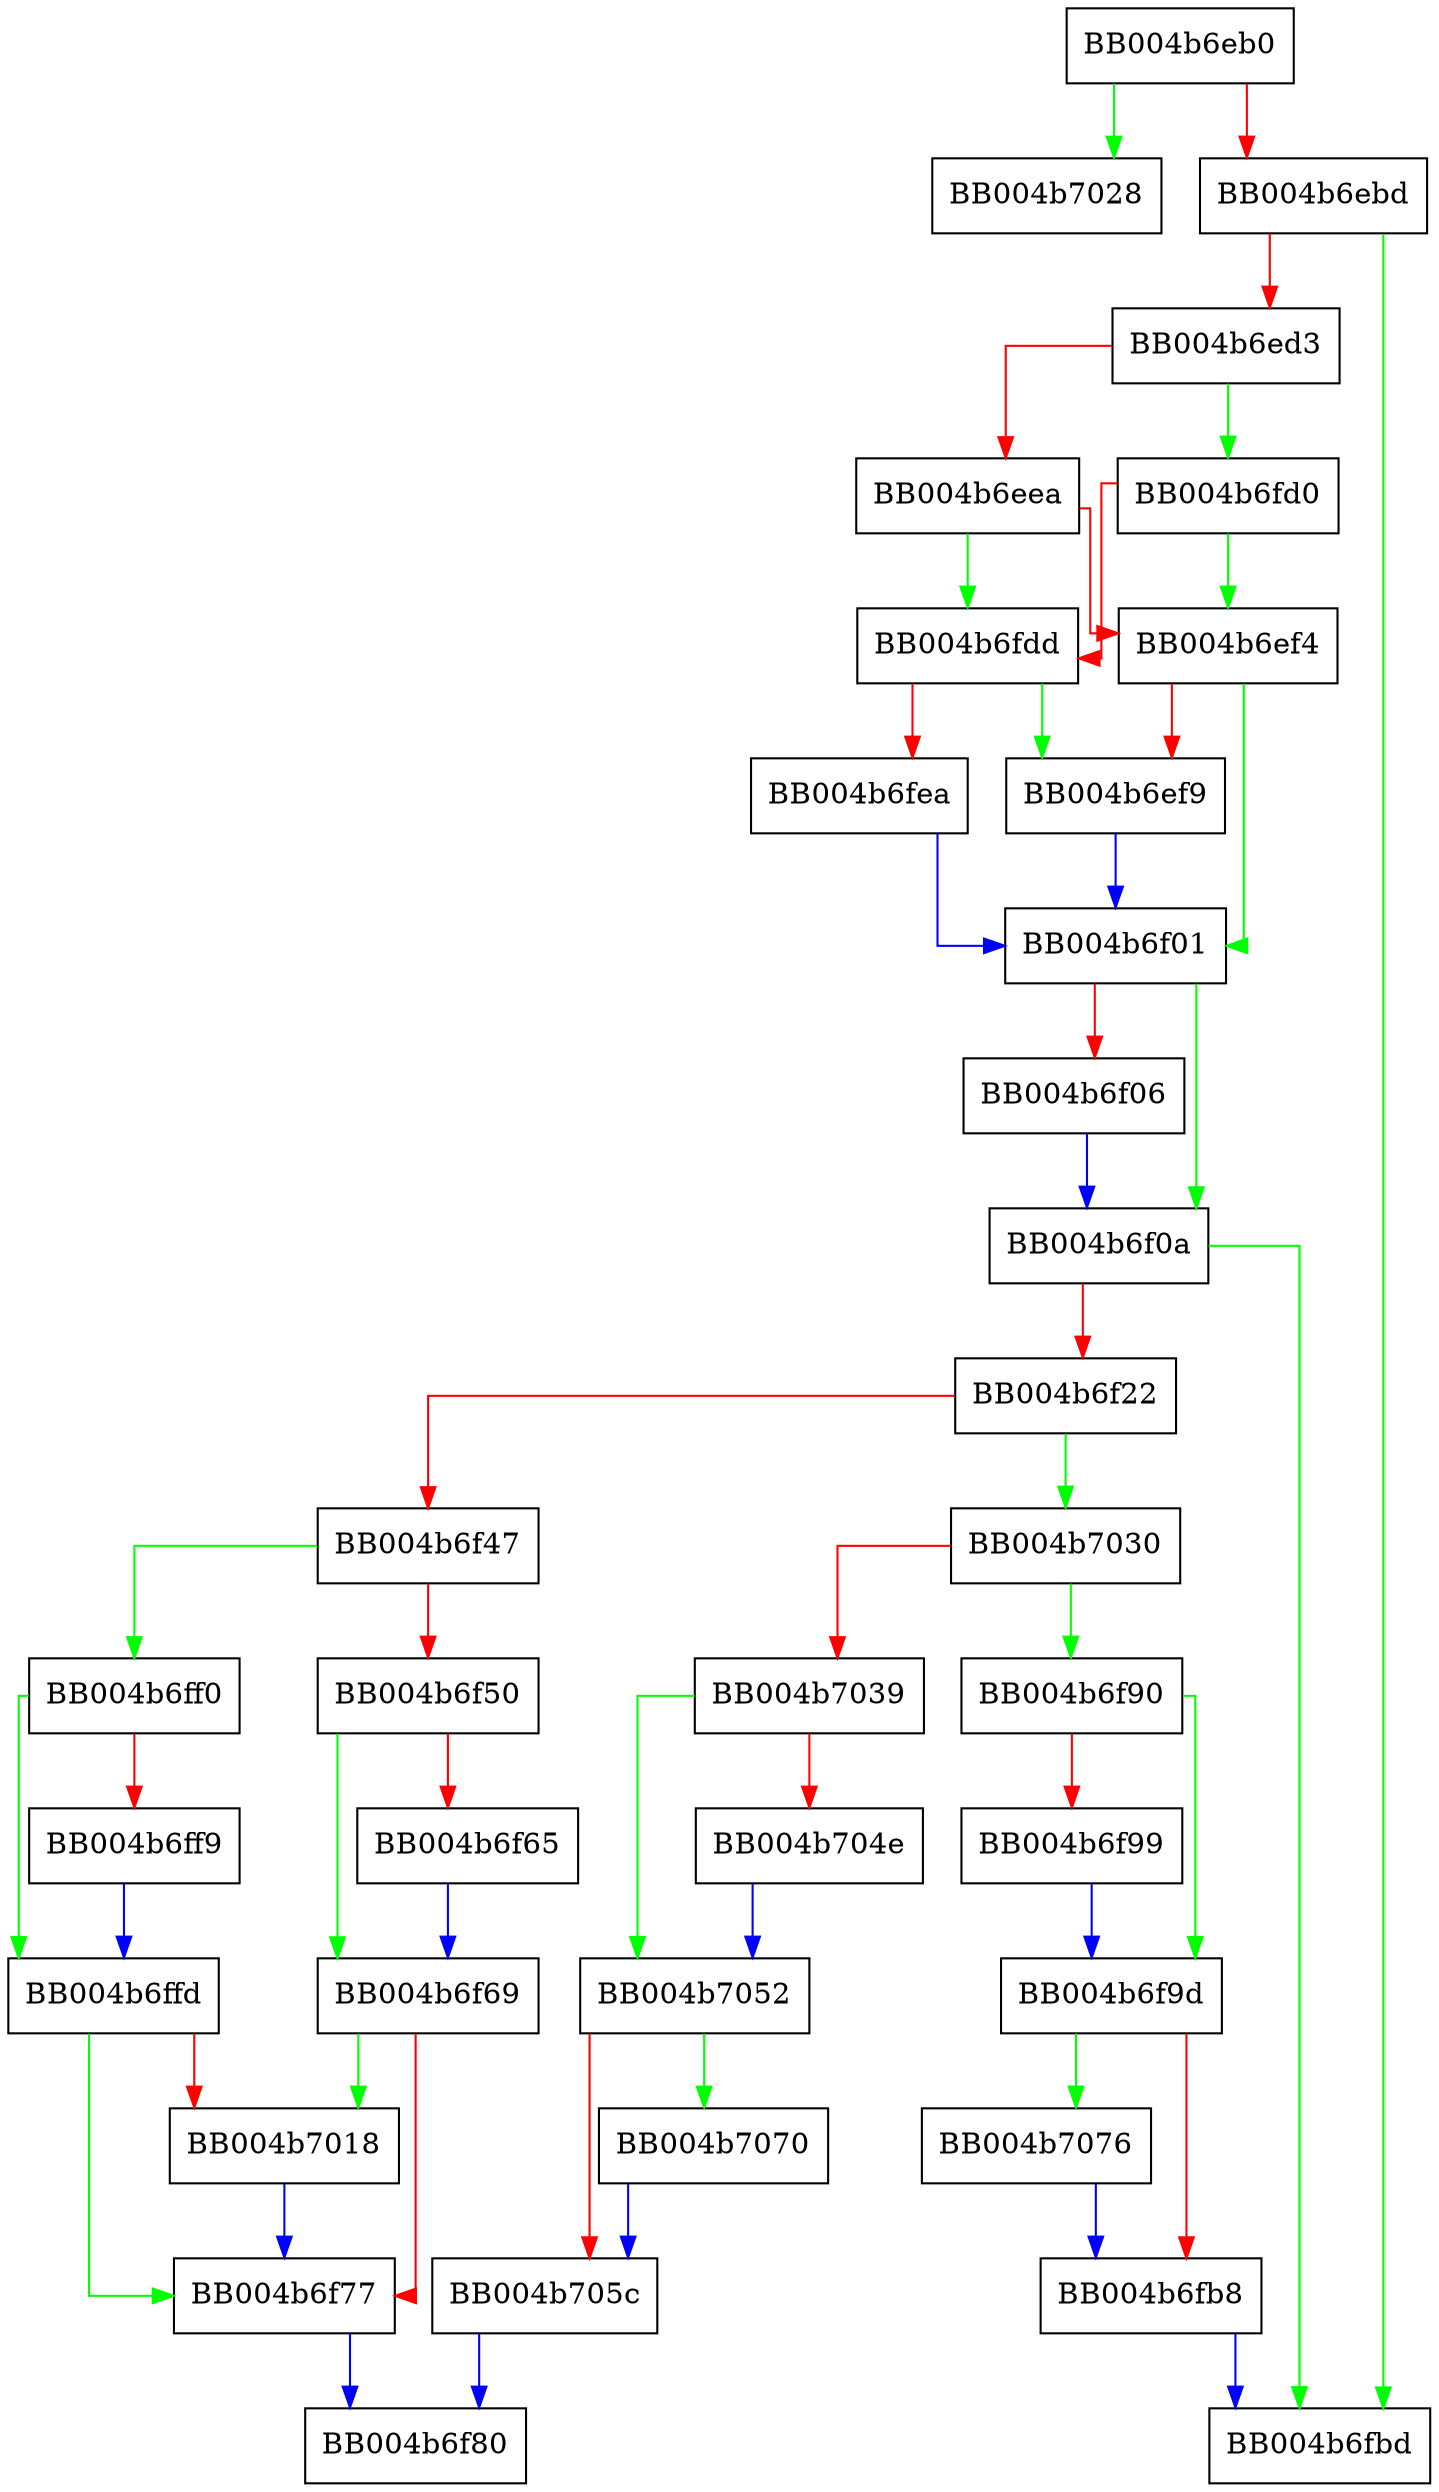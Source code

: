 digraph qrx_resize_rxe {
  node [shape="box"];
  graph [splines=ortho];
  BB004b6eb0 -> BB004b7028 [color="green"];
  BB004b6eb0 -> BB004b6ebd [color="red"];
  BB004b6ebd -> BB004b6fbd [color="green"];
  BB004b6ebd -> BB004b6ed3 [color="red"];
  BB004b6ed3 -> BB004b6fd0 [color="green"];
  BB004b6ed3 -> BB004b6eea [color="red"];
  BB004b6eea -> BB004b6fdd [color="green"];
  BB004b6eea -> BB004b6ef4 [color="red"];
  BB004b6ef4 -> BB004b6f01 [color="green"];
  BB004b6ef4 -> BB004b6ef9 [color="red"];
  BB004b6ef9 -> BB004b6f01 [color="blue"];
  BB004b6f01 -> BB004b6f0a [color="green"];
  BB004b6f01 -> BB004b6f06 [color="red"];
  BB004b6f06 -> BB004b6f0a [color="blue"];
  BB004b6f0a -> BB004b6fbd [color="green"];
  BB004b6f0a -> BB004b6f22 [color="red"];
  BB004b6f22 -> BB004b7030 [color="green"];
  BB004b6f22 -> BB004b6f47 [color="red"];
  BB004b6f47 -> BB004b6ff0 [color="green"];
  BB004b6f47 -> BB004b6f50 [color="red"];
  BB004b6f50 -> BB004b6f69 [color="green"];
  BB004b6f50 -> BB004b6f65 [color="red"];
  BB004b6f65 -> BB004b6f69 [color="blue"];
  BB004b6f69 -> BB004b7018 [color="green"];
  BB004b6f69 -> BB004b6f77 [color="red"];
  BB004b6f77 -> BB004b6f80 [color="blue"];
  BB004b6f90 -> BB004b6f9d [color="green"];
  BB004b6f90 -> BB004b6f99 [color="red"];
  BB004b6f99 -> BB004b6f9d [color="blue"];
  BB004b6f9d -> BB004b7076 [color="green"];
  BB004b6f9d -> BB004b6fb8 [color="red"];
  BB004b6fb8 -> BB004b6fbd [color="blue"];
  BB004b6fd0 -> BB004b6ef4 [color="green"];
  BB004b6fd0 -> BB004b6fdd [color="red"];
  BB004b6fdd -> BB004b6ef9 [color="green"];
  BB004b6fdd -> BB004b6fea [color="red"];
  BB004b6fea -> BB004b6f01 [color="blue"];
  BB004b6ff0 -> BB004b6ffd [color="green"];
  BB004b6ff0 -> BB004b6ff9 [color="red"];
  BB004b6ff9 -> BB004b6ffd [color="blue"];
  BB004b6ffd -> BB004b6f77 [color="green"];
  BB004b6ffd -> BB004b7018 [color="red"];
  BB004b7018 -> BB004b6f77 [color="blue"];
  BB004b7030 -> BB004b6f90 [color="green"];
  BB004b7030 -> BB004b7039 [color="red"];
  BB004b7039 -> BB004b7052 [color="green"];
  BB004b7039 -> BB004b704e [color="red"];
  BB004b704e -> BB004b7052 [color="blue"];
  BB004b7052 -> BB004b7070 [color="green"];
  BB004b7052 -> BB004b705c [color="red"];
  BB004b705c -> BB004b6f80 [color="blue"];
  BB004b7070 -> BB004b705c [color="blue"];
  BB004b7076 -> BB004b6fb8 [color="blue"];
}